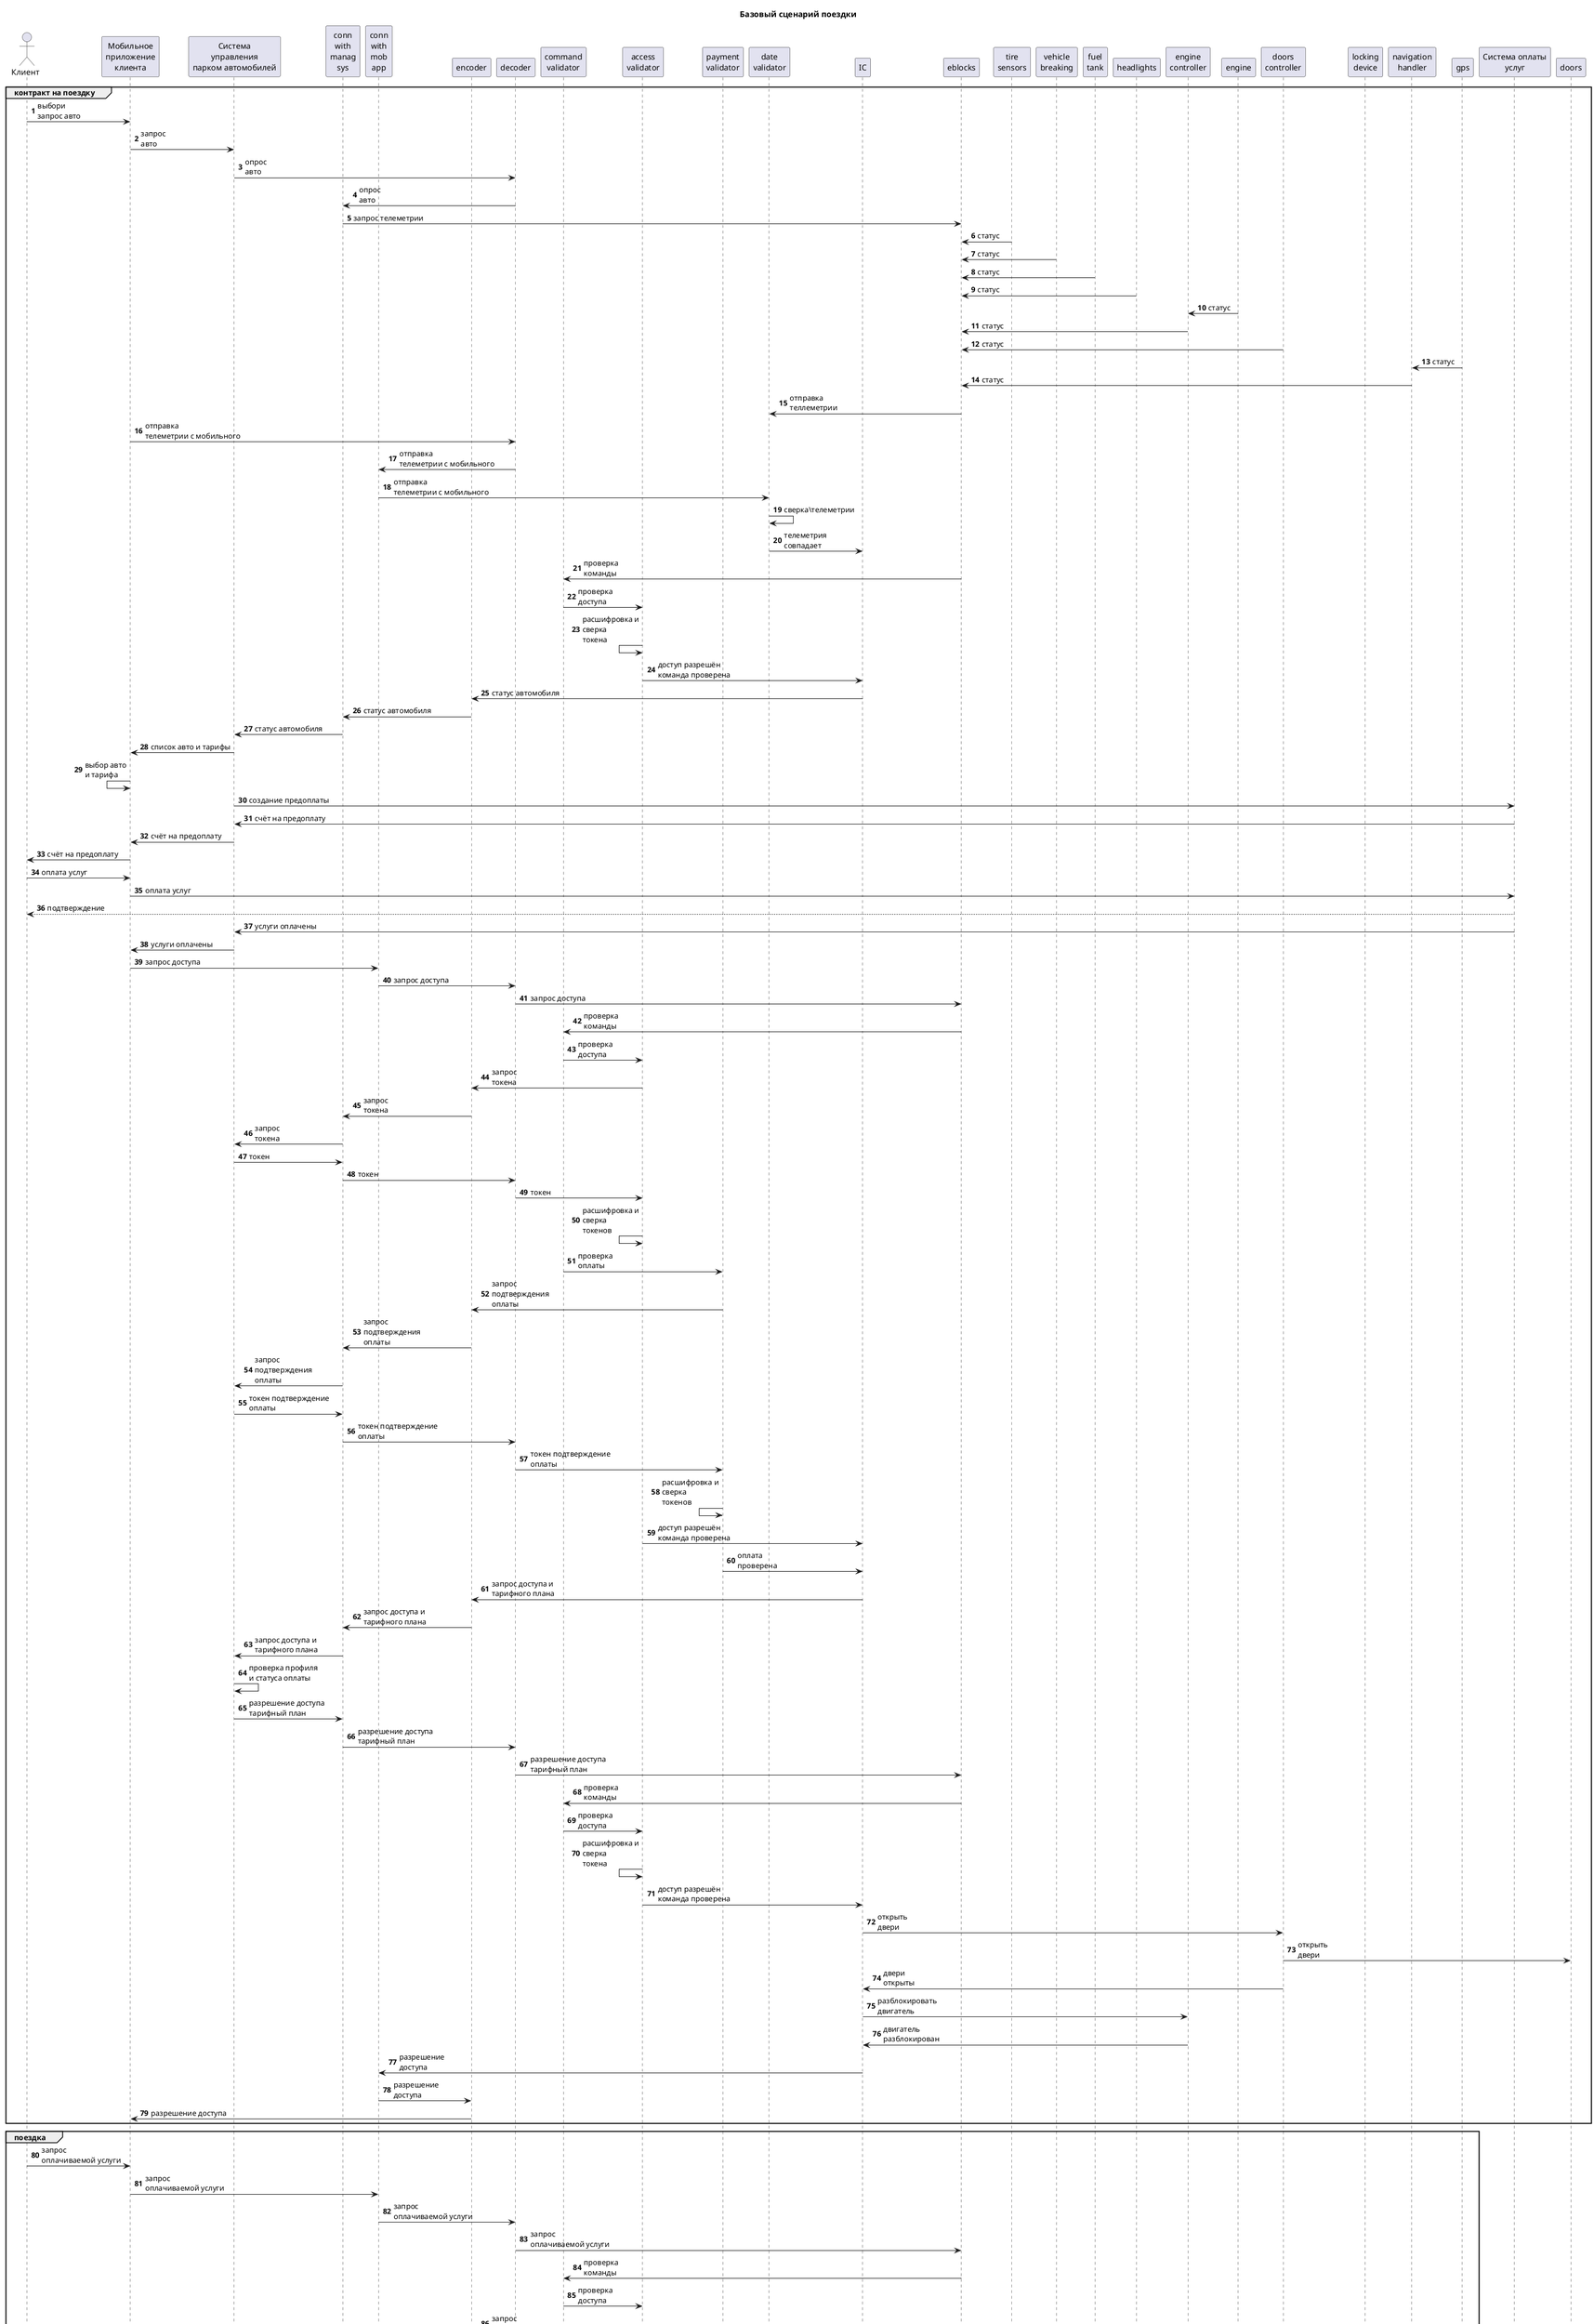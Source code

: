 @startuml sec_scen
title Базовый сценарий поездки
autonumber
actor "Клиент" as client
participant "Мобильное\nприложение\nклиента" as mobile
participant "Система\nуправления\nпарком автомобилей" as manage_sys
participant "conn\nwith\nmanag\nsys" as conn_with_manag_sys
participant "conn\nwith\nmob\napp" as conn_with_mob_app
participant "encoder" as encoder
participant "decoder" as decoder
participant "command\nvalidator" as command_validator
participant "access\nvalidator" as access_validator
participant "payment\nvalidator" as payment_validator
participant "date\nvalidator" as date_validator
participant "IC" as ic
participant "eblocks" as eblocks
participant "tire\nsensors" as tire_sensors
participant "vehicle\nbreaking" as vehicle_breaking
participant "fuel\ntank" as fuel_tank
participant "headlights" as headlights
participant "engine\ncontroller" as engine_controller
participant "engine" as engine
participant "doors\ncontroller" as doors_controller
participant "locking\ndevice" as locking_device
participant "navigation\nhandler" as navigation_handler
participant "gps" as gps
participant "Система оплаты\nуслуг" as bank
group контракт на поездку
    client -> mobile: выбори\nзапрос авто
    mobile -> manage_sys: запрос\nавто
    manage_sys -> decoder: опрос\nавто
    decoder -> conn_with_manag_sys: опрос\nавто
    conn_with_manag_sys -> eblocks: запрос телеметрии
    tire_sensors -> eblocks: статус
    vehicle_breaking -> eblocks: статус
    fuel_tank -> eblocks: статус
    headlights -> eblocks: статус
    engine -> engine_controller: статус
    engine_controller -> eblocks: статус
    doors_controller -> eblocks: статус
    gps -> navigation_handler: статус
    navigation_handler -> eblocks: статус
    eblocks -> date_validator: отправка\nтеллеметрии
    mobile -> decoder: отправка\nтелеметрии с мобильного
    decoder -> conn_with_mob_app: отправка\nтелеметрии с мобильного
    conn_with_mob_app -> date_validator: отправка\nтелеметрии с мобильного
    date_validator -> date_validator: сверка\телеметрии
    date_validator -> ic: телеметрия\nсовпадает
    eblocks -> command_validator: проверка\nкоманды
    command_validator -> access_validator: проверка\nдоступа
    access_validator <- access_validator: расшифровка и\nсверка\nтокена
    access_validator -> ic: доступ разрешён\nкоманда проверена
    ic -> encoder: статус автомобиля
    encoder -> conn_with_manag_sys: статус автомобиля
    conn_with_manag_sys -> manage_sys: статус автомобиля
    manage_sys -> mobile: список авто и тарифы
    mobile <- mobile: выбор авто\nи тарифа
    manage_sys -> bank: создание предоплаты
    bank -> manage_sys: счёт на предоплату
    manage_sys -> mobile: счёт на предоплату
    mobile -> client: счёт на предоплату
    client -> mobile: оплата услуг
    mobile -> bank: оплата услуг
    bank --> client: подтверждение
    bank -> manage_sys: услуги оплачены
    manage_sys -> mobile: услуги оплачены
    mobile -> conn_with_mob_app: запрос доступа
    conn_with_mob_app -> decoder: запрос доступа
    decoder -> eblocks: запрос доступа
    eblocks -> command_validator: проверка\nкоманды
    command_validator -> access_validator: проверка\nдоступа
    access_validator -> encoder: запрос\nтокена
    encoder -> conn_with_manag_sys: запрос\nтокена 
    conn_with_manag_sys -> manage_sys: запрос\nтокена
    manage_sys -> conn_with_manag_sys: токен
    conn_with_manag_sys -> decoder: токен
    decoder -> access_validator: токен
    access_validator <- access_validator: расшифровка и\nсверка\nтокенов
    command_validator -> payment_validator: проверка\nоплаты
    payment_validator -> encoder: запрос\nподтверждения\nоплаты
    encoder -> conn_with_manag_sys: запрос\nподтверждения\nоплаты
    conn_with_manag_sys -> manage_sys: запрос\nподтверждения\nоплаты
    manage_sys -> conn_with_manag_sys: токен подтверждение\nоплаты
    conn_with_manag_sys -> decoder: токен подтверждение\nоплаты
    decoder -> payment_validator: токен подтверждение\nоплаты
    payment_validator <- payment_validator: расшифровка и\nсверка\nтокенов
    access_validator -> ic: доступ разрешён\nкоманда проверена
    payment_validator -> ic: оплата\nпроверена
    ic -> encoder: запрос доступа и\nтарифного плана
    encoder -> conn_with_manag_sys: запрос доступа и\nтарифного плана
    conn_with_manag_sys -> manage_sys: запрос доступа и\nтарифного плана
    manage_sys -> manage_sys: проверка профиля\nи статуса оплаты
    manage_sys -> conn_with_manag_sys: разрешение доступа\nтарифный план
    conn_with_manag_sys -> decoder: разрешение доступа\nтарифный план
    decoder -> eblocks: разрешение доступа\nтарифный план
    eblocks -> command_validator: проверка\nкоманды
    command_validator -> access_validator: проверка\nдоступа
    access_validator <- access_validator: расшифровка и\nсверка\nтокена
    access_validator -> ic: доступ разрешён\nкоманда проверена
    ic -> doors_controller: открыть\nдвери
    doors_controller -> doors: открыть\nдвери
    doors_controller -> ic: двери\nоткрыты
    ic -> engine_controller: разблокировать\nдвигатель
    engine_controller -> ic: двигатель\nразблокирован
    ic -> conn_with_mob_app: разрешение\nдоступа
    conn_with_mob_app -> encoder: разрешение\nдоступа
    encoder -> mobile: разрешение доступа
end
group поездка
    client -> mobile: запрос\nоплачиваемой услуги
    mobile -> conn_with_mob_app: запрос\nоплачиваемой услуги
    conn_with_mob_app -> decoder: запрос\nоплачиваемой услуги
    decoder -> eblocks: запрос\nоплачиваемой услуги
    eblocks -> command_validator: проверка\nкоманды
    command_validator -> access_validator: проверка\nдоступа
    access_validator -> encoder: запрос\nтокена
    encoder -> conn_with_manag_sys: запрос\nтокена 
    conn_with_manag_sys -> manage_sys: запрос\nтокена
    manage_sys -> conn_with_manag_sys: токен
    conn_with_manag_sys -> decoder: токен
    decoder -> access_validator: токен
    access_validator <- access_validator: расшифровка и\nсверка\nтокенов
    command_validator -> payment_validator: проверка\nоплаты
    payment_validator -> encoder: запрос\nподтверждения\nоплаты
    encoder -> conn_with_manag_sys: запрос\nподтверждения\nоплаты
    conn_with_manag_sys -> manage_sys: запрос\nподтверждения\nоплаты
    manage_sys -> conn_with_manag_sys: токен подтверждение\nоплаты
    conn_with_manag_sys -> decoder: токен подтверждение\nоплаты
    decoder -> payment_validator: токен подтверждение\nоплаты
    payment_validator <- payment_validator: расшифровка и\nсверка\nтокенов
    access_validator -> ic: доступ разрешён\nкоманда проверена
    payment_validator -> ic: оплата\nпроверена
    ic -> ic: выполнение\nуслуги
    ic -> eblocks: стастус\nвыполнения\nзапроса на услугу
    eblocks -> command_validator: проверка\nкоманды
    command_validator -> access_validator: проверка\nдоступа
    access_validator -> encoder: запрос\nтокена
    encoder -> conn_with_manag_sys: запрос\nтокена 
    conn_with_manag_sys -> manage_sys: запрос\nтокена
    manage_sys -> conn_with_manag_sys: токен
    conn_with_manag_sys -> decoder: токен
    decoder -> access_validator: токен
    access_validator <- access_validator: расшифровка и\nсверка\nтокенов
    access_validator -> ic: доступ разрешён\nкоманда проверена
    ic -> encoder: стастус\nвыполнения\nзапроса на услугу
    encoder -> conn_with_mob_app: стастус\nвыполнения\nзапроса на услугу
    ic -> eblocks: запрос телеметрии
    tire_sensors -> eblocks: статус
    vehicle_breaking -> eblocks: статус
    fuel_tank -> eblocks: статус
    headlights -> eblocks: статус
    engine -> engine_controller: статус
    engine_controller -> eblocks: статус
    doors_controller -> eblocks: статус
    gps -> navigation_handler: статус
    navigation_handler -> eblocks: статус
    eblocks -> date_validator: отправка\nтеллеметрии
    mobile -> decoder: отправка\nтелеметрии с мобильного
    decoder -> conn_with_mob_app: отправка\nтелеметрии с мобильного
    conn_with_mob_app -> date_validator: отправка\nтелеметрии с мобильного
    date_validator -> date_validator: сверка\телеметрии
    date_validator -> ic: телеметрия\nсовпадает
    ic -> encoder: статус автомобиля
    encoder -> conn_with_manag_sys: статус автомобиля
    conn_with_manag_sys -> manage_sys: статус автомобиля
end
group завершение поездки и возврат авто
    client -> mobile: возврат авто
    mobile -> conn_with_mob_app: возврат авто
    conn_with_mob_app -> decoder: возврат авто
    decoder -> eblocks: возврат авто
    eblocks -> command_validator: проверка\nкоманды
    command_validator -> access_validator: проверка\nдоступа
    access_validator -> encoder: запрос\nтокена
    encoder -> conn_with_manag_sys: запрос\nтокена 
    conn_with_manag_sys -> manage_sys: запрос\nтокена
    manage_sys -> conn_with_manag_sys: токен
    conn_with_manag_sys -> decoder: токен
    decoder -> access_validator: токен
    access_validator <- access_validator: расшифровка и\nсверка\nтокенов
    access_validator -> ic: доступ разрешён\nкоманда проверена
    ic -> eblocks: запрос телеметрии
    tire_sensors -> eblocks: статус
    vehicle_breaking -> eblocks: статус
    fuel_tank -> eblocks: статус
    headlights -> eblocks: статус
    engine -> engine_controller: статус
    engine_controller -> eblocks: статус
    doors_controller -> eblocks: статус
    gps -> navigation_handler: статус
    navigation_handler -> eblocks: статус
    eblocks -> date_validator: отправка\nтеллеметрии
    mobile -> decoder: отправка\nтелеметрии с мобильного
    decoder -> conn_with_mob_app: отправка\nтелеметрии с мобильного
    conn_with_mob_app -> date_validator: отправка\nтелеметрии с мобильного
    date_validator -> date_validator: сверка\телеметрии
    date_validator -> ic: телеметрия\nсовпадает
    ic -> encoder: возврат авто\nсводка по поездке
    encoder -> conn_with_manag_sys: возврат авто\nсводка по поездке
    conn_with_manag_sys -> manage_sys: возврат авто\nсводка по поездке
    manage_sys -> bank: создание\nфинального счёта
    bank -> mobile: финальный счёт
    mobile -> client: финальный счёт
    client -> mobile: оплата
    mobile -> bank: оплата
    bank -> mobile: финальный чек\nпо услуге
    mobile -> client: финальный чек\nпо услуге
    ic -> eblocks: возврат авто
    eblocks -> command_validator: проверка\nкоманды
    command_validator -> access_validator: проверка\nдоступа
    access_validator -> encoder: запрос\nтокена
    encoder -> conn_with_manag_sys: запрос\nтокена 
    conn_with_manag_sys -> manage_sys: запрос\nтокена
    manage_sys -> conn_with_manag_sys: токен
    conn_with_manag_sys -> decoder: токен
    decoder -> access_validator: токен
    access_validator <- access_validator: расшифровка и\nсверка\nтокенов
    command_validator -> payment_validator: проверка\nоплаты
    payment_validator -> encoder: запрос\nподтверждения\nоплаты
    encoder -> conn_with_manag_sys: запрос\nподтверждения\nоплаты
    conn_with_manag_sys -> manage_sys: запрос\nподтверждения\nоплаты
    manage_sys -> conn_with_manag_sys: токен подтверждение\nоплаты
    conn_with_manag_sys -> decoder: токен подтверждение\nоплаты
    decoder -> payment_validator: токен подтверждение\nоплаты
    payment_validator <- payment_validator: расшифровка и\nсверка\nтокенов
    access_validator -> ic: доступ разрешён\nкоманда проверена
    payment_validator -> ic: оплата\nпроверена
    ic -> engine_controller: заблокировать двигатель
    engine_controller -> ic: двигатель заблокирован
    ic -> doors_controller: закрыть двери
    doors_controller -> locking_device: закрыть двери
    doors_controller -> ic: двери закрыты
end
@enduml
